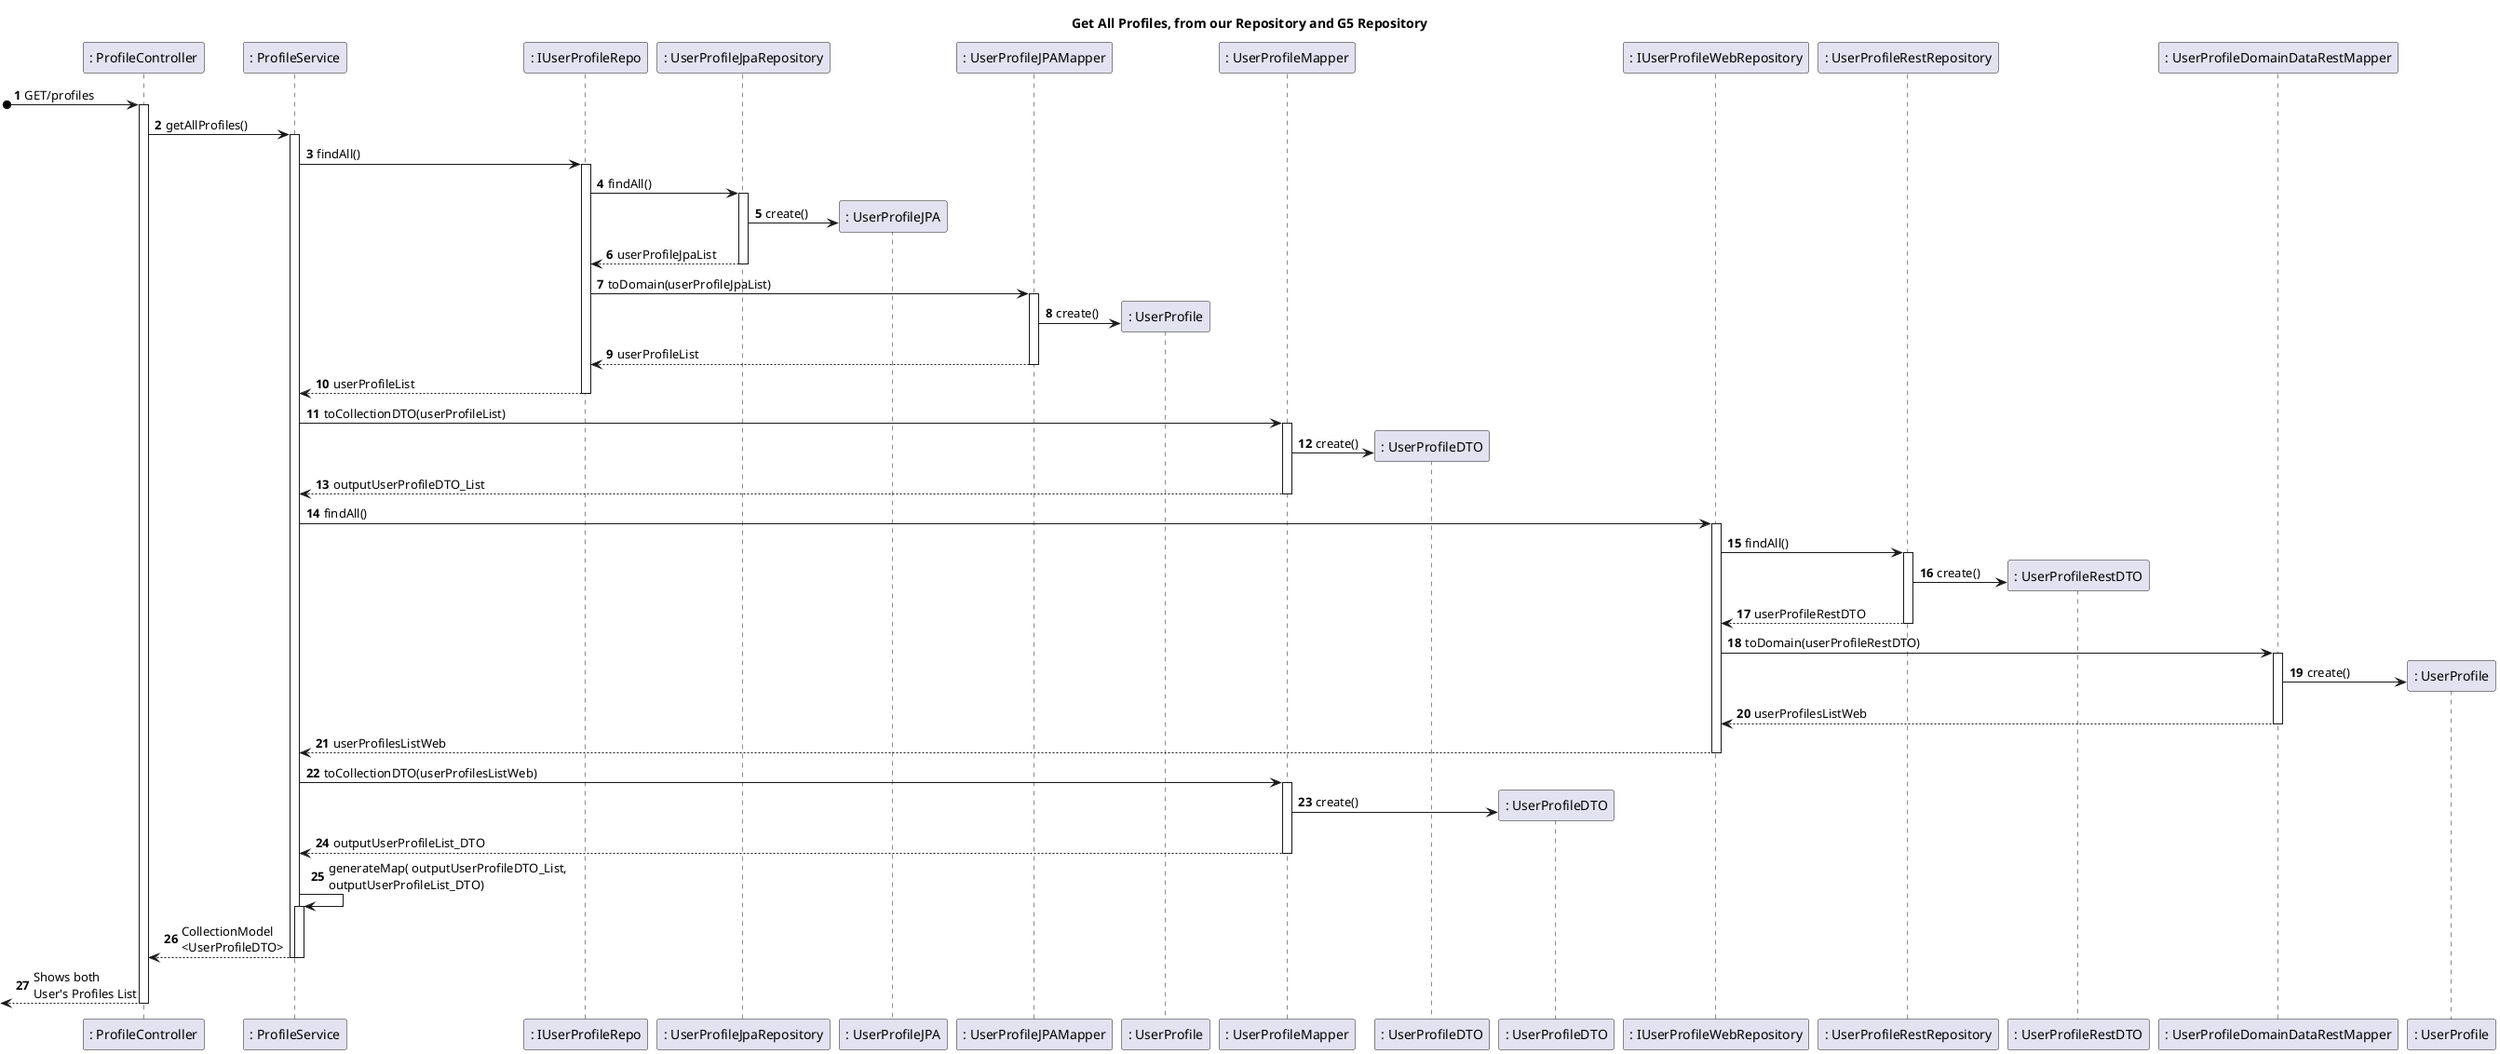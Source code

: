 @startuml
'https://plantuml.com/sequence-diagram

title Get All Profiles, from our Repository and G5 Repository

autonumber
autoactivate on

participant ": ProfileController" as Ctrl
participant ": ProfileService" as service
participant ": IUserProfileRepo" as iUserProfileRepo
participant ": UserProfileJpaRepository" as profileJPARepo
participant ": UserProfileJPA" as jpa
participant ": UserProfileJPAMapper" as mapper
participant ": UserProfile" as userProfile
participant ": UserProfileMapper" as userProfileMapper
participant ": UserProfileDTO" as dto
participant ": UserProfileDTO" as dtoX
participant ": IUserProfileWebRepository" as iUserProfileWebRepository
participant ": UserProfileRestRepository" as restRepo
participant ": UserProfileRestDTO" as userProfileRestDTO
participant ": UserProfileDomainDataRestMapper" as domainDataMapper
participant ": UserProfile" as userProfileX

[o-> Ctrl:  GET/profiles
Ctrl -> service: getAllProfiles()
service -> iUserProfileRepo: findAll()
iUserProfileRepo -> profileJPARepo: findAll()
profileJPARepo -> jpa**: create()
profileJPARepo --> iUserProfileRepo: userProfileJpaList
iUserProfileRepo -> mapper: toDomain(userProfileJpaList)
mapper -> userProfile**: create()
mapper --> iUserProfileRepo: userProfileList
iUserProfileRepo --> service: userProfileList
service -> userProfileMapper: toCollectionDTO(userProfileList)
userProfileMapper -> dto**: create()
userProfileMapper --> service: outputUserProfileDTO_List
service -> iUserProfileWebRepository: findAll()
iUserProfileWebRepository -> restRepo: findAll()
restRepo -> userProfileRestDTO**: create()
restRepo --> iUserProfileWebRepository: userProfileRestDTO
iUserProfileWebRepository -> domainDataMapper: toDomain(userProfileRestDTO)
domainDataMapper -> userProfileX**: create()
domainDataMapper --> iUserProfileWebRepository: userProfilesListWeb
iUserProfileWebRepository --> service: userProfilesListWeb
service -> userProfileMapper: toCollectionDTO(userProfilesListWeb)
userProfileMapper -> dtoX**: create()
userProfileMapper --> service: outputUserProfileList_DTO
service -> service: generateMap( outputUserProfileDTO_List, \noutputUserProfileList_DTO)

service --> Ctrl: CollectionModel\n<UserProfileDTO>
deactivate
[<--Ctrl : Shows both \nUser's Profiles List










@enduml